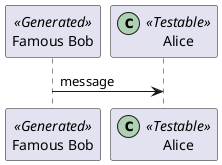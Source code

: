 #构造类型和圈点

可以使用 << 和 >> 给参与者添加构造类型。
在构造类型中,你可以使用 (X,color) 格式的语法添加一个圆圈圈起来的字符。


@startuml

participant "Famous Bob" as Bob << Generated >>
participant Alice << (c,#ADD1B2) Testable >>

Bob -> Alice :  message

@enduml